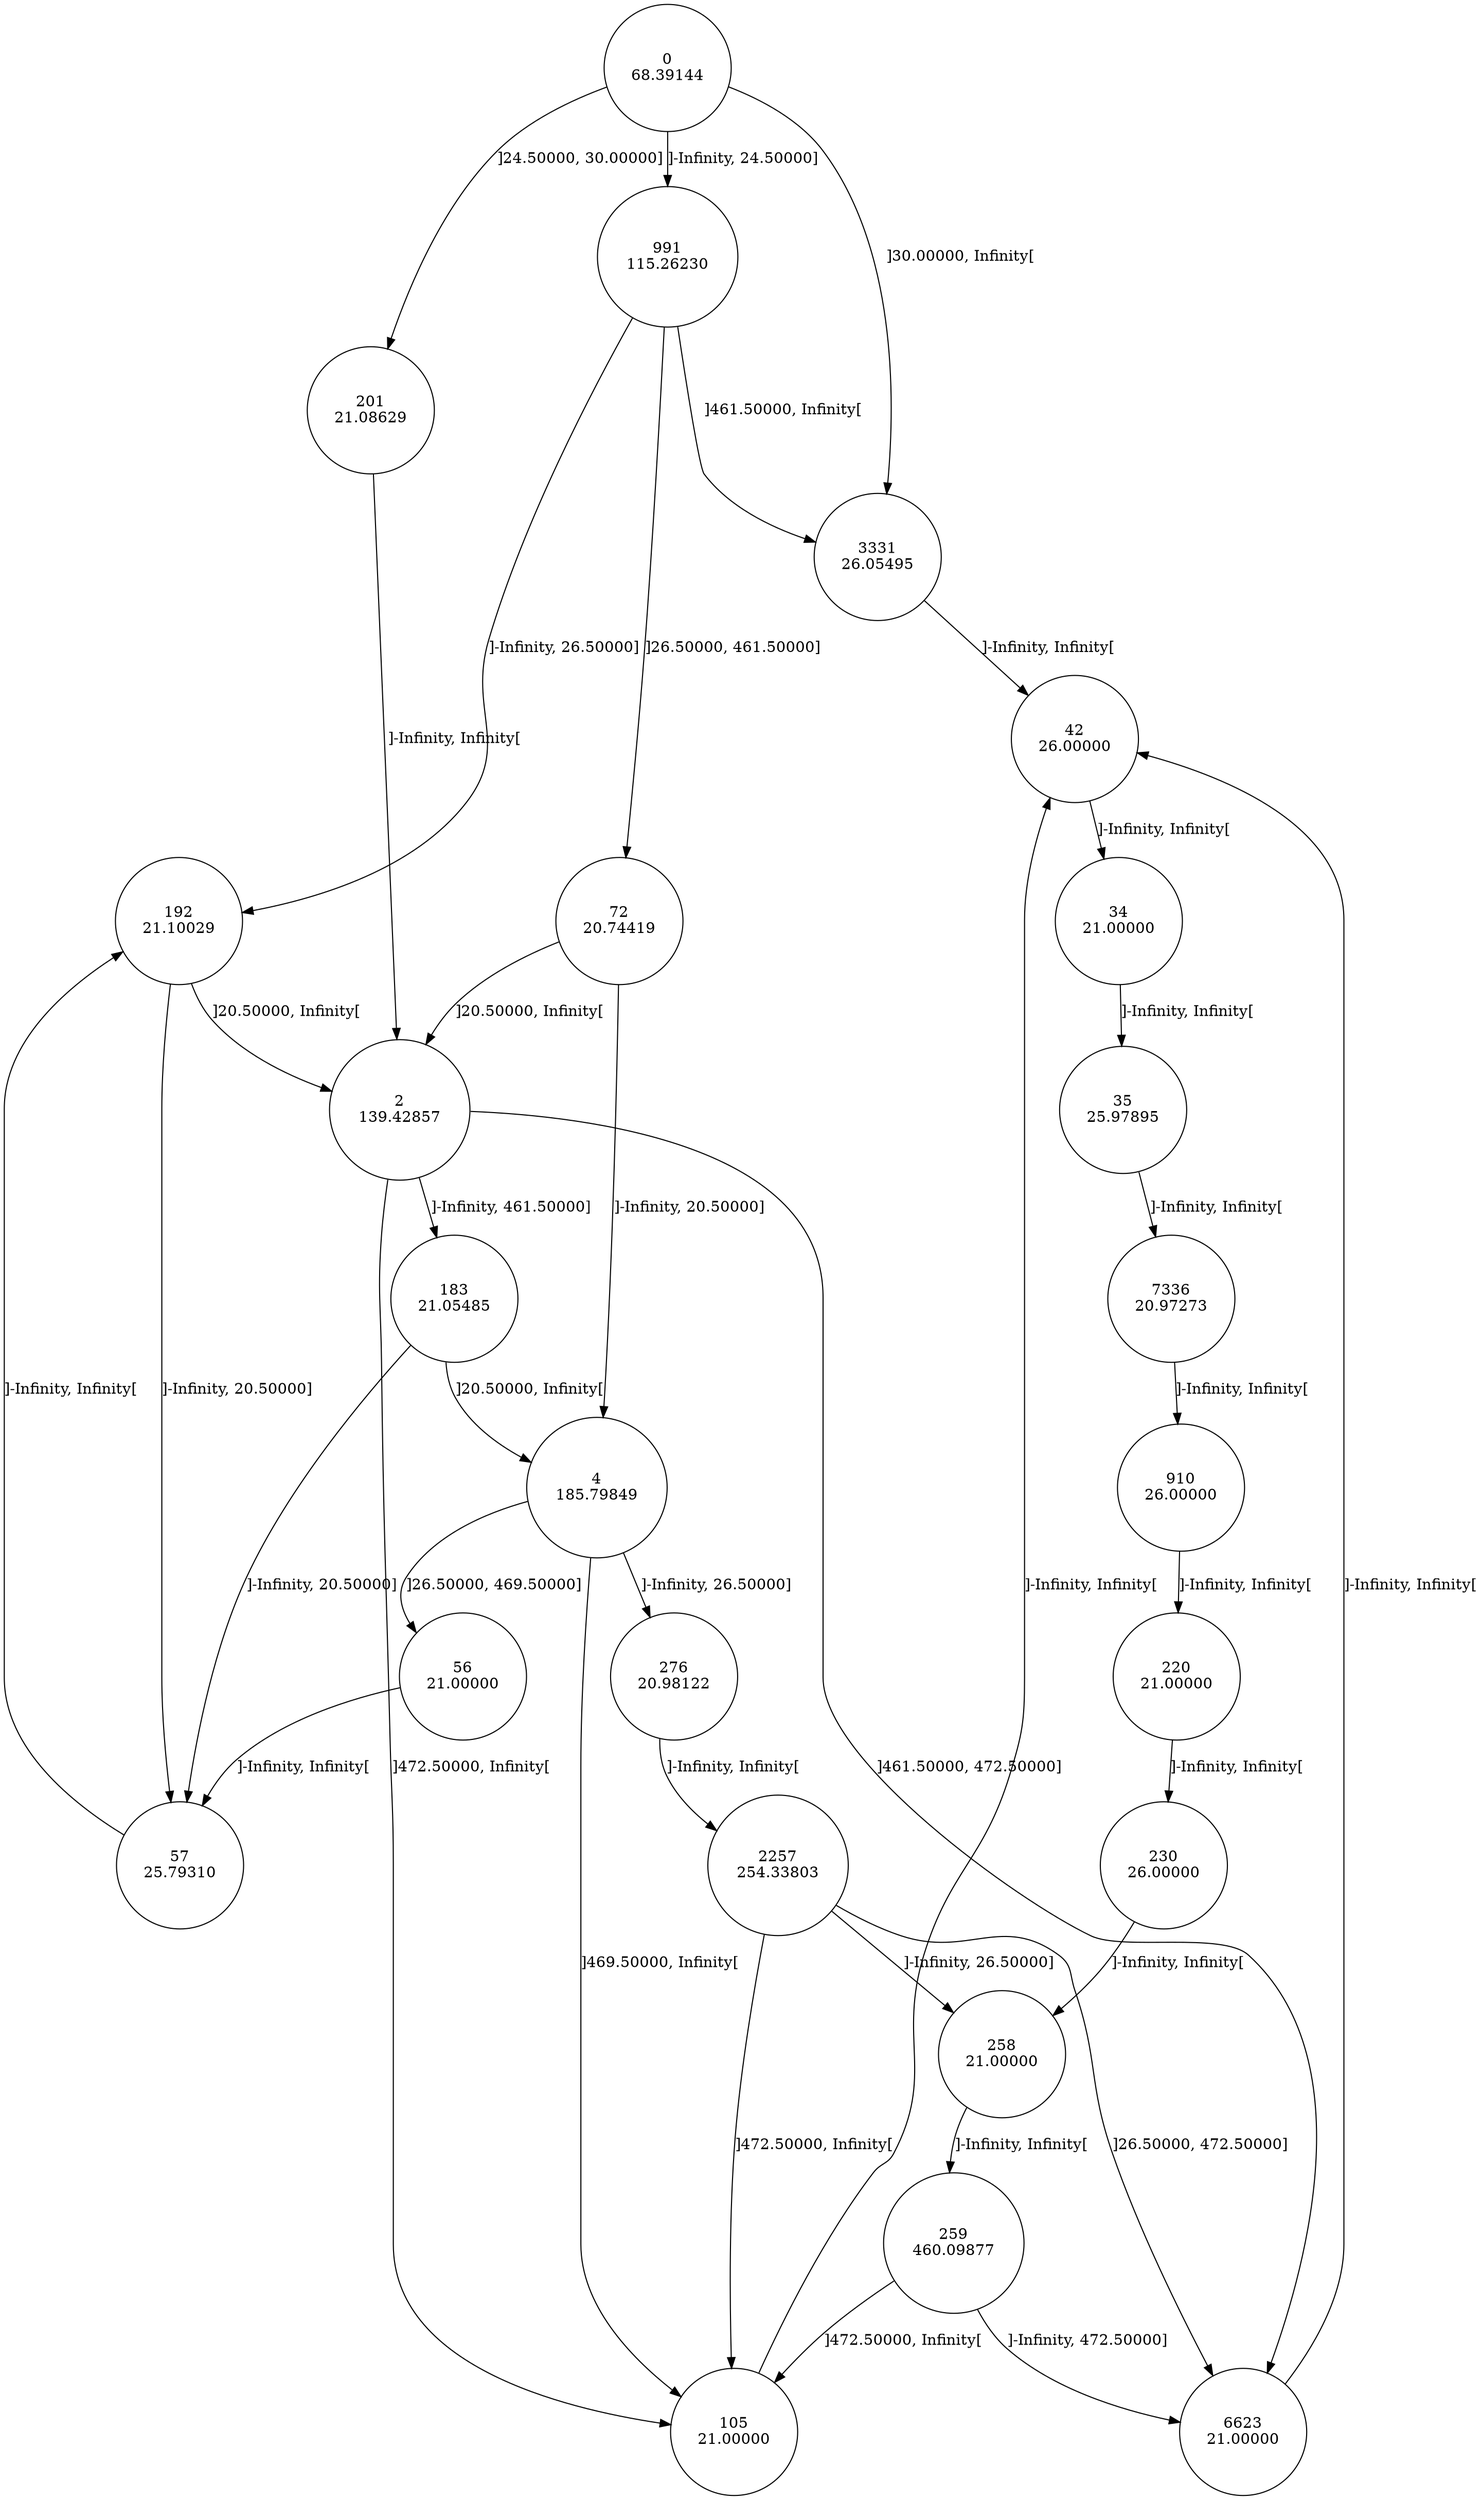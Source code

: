 digraph DFA {
0 [shape=circle, label="0\n68.39144"];
	0 -> 991 [label="]-Infinity, 24.50000]"];
	0 -> 201 [label="]24.50000, 30.00000]"];
	0 -> 3331 [label="]30.00000, Infinity["];
3331 [shape=circle, label="3331\n26.05495"];
	3331 -> 42 [label="]-Infinity, Infinity["];
42 [shape=circle, label="42\n26.00000"];
	42 -> 34 [label="]-Infinity, Infinity["];
34 [shape=circle, label="34\n21.00000"];
	34 -> 35 [label="]-Infinity, Infinity["];
35 [shape=circle, label="35\n25.97895"];
	35 -> 7336 [label="]-Infinity, Infinity["];
7336 [shape=circle, label="7336\n20.97273"];
	7336 -> 910 [label="]-Infinity, Infinity["];
910 [shape=circle, label="910\n26.00000"];
	910 -> 220 [label="]-Infinity, Infinity["];
220 [shape=circle, label="220\n21.00000"];
	220 -> 230 [label="]-Infinity, Infinity["];
230 [shape=circle, label="230\n26.00000"];
	230 -> 258 [label="]-Infinity, Infinity["];
258 [shape=circle, label="258\n21.00000"];
	258 -> 259 [label="]-Infinity, Infinity["];
259 [shape=circle, label="259\n460.09877"];
	259 -> 6623 [label="]-Infinity, 472.50000]"];
	259 -> 105 [label="]472.50000, Infinity["];
105 [shape=circle, label="105\n21.00000"];
	105 -> 42 [label="]-Infinity, Infinity["];
6623 [shape=circle, label="6623\n21.00000"];
	6623 -> 42 [label="]-Infinity, Infinity["];
201 [shape=circle, label="201\n21.08629"];
	201 -> 2 [label="]-Infinity, Infinity["];
2 [shape=circle, label="2\n139.42857"];
	2 -> 183 [label="]-Infinity, 461.50000]"];
	2 -> 6623 [label="]461.50000, 472.50000]"];
	2 -> 105 [label="]472.50000, Infinity["];
183 [shape=circle, label="183\n21.05485"];
	183 -> 57 [label="]-Infinity, 20.50000]"];
	183 -> 4 [label="]20.50000, Infinity["];
4 [shape=circle, label="4\n185.79849"];
	4 -> 276 [label="]-Infinity, 26.50000]"];
	4 -> 56 [label="]26.50000, 469.50000]"];
	4 -> 105 [label="]469.50000, Infinity["];
56 [shape=circle, label="56\n21.00000"];
	56 -> 57 [label="]-Infinity, Infinity["];
57 [shape=circle, label="57\n25.79310"];
	57 -> 192 [label="]-Infinity, Infinity["];
192 [shape=circle, label="192\n21.10029"];
	192 -> 57 [label="]-Infinity, 20.50000]"];
	192 -> 2 [label="]20.50000, Infinity["];
276 [shape=circle, label="276\n20.98122"];
	276 -> 2257 [label="]-Infinity, Infinity["];
2257 [shape=circle, label="2257\n254.33803"];
	2257 -> 258 [label="]-Infinity, 26.50000]"];
	2257 -> 6623 [label="]26.50000, 472.50000]"];
	2257 -> 105 [label="]472.50000, Infinity["];
991 [shape=circle, label="991\n115.26230"];
	991 -> 192 [label="]-Infinity, 26.50000]"];
	991 -> 72 [label="]26.50000, 461.50000]"];
	991 -> 3331 [label="]461.50000, Infinity["];
72 [shape=circle, label="72\n20.74419"];
	72 -> 4 [label="]-Infinity, 20.50000]"];
	72 -> 2 [label="]20.50000, Infinity["];
}